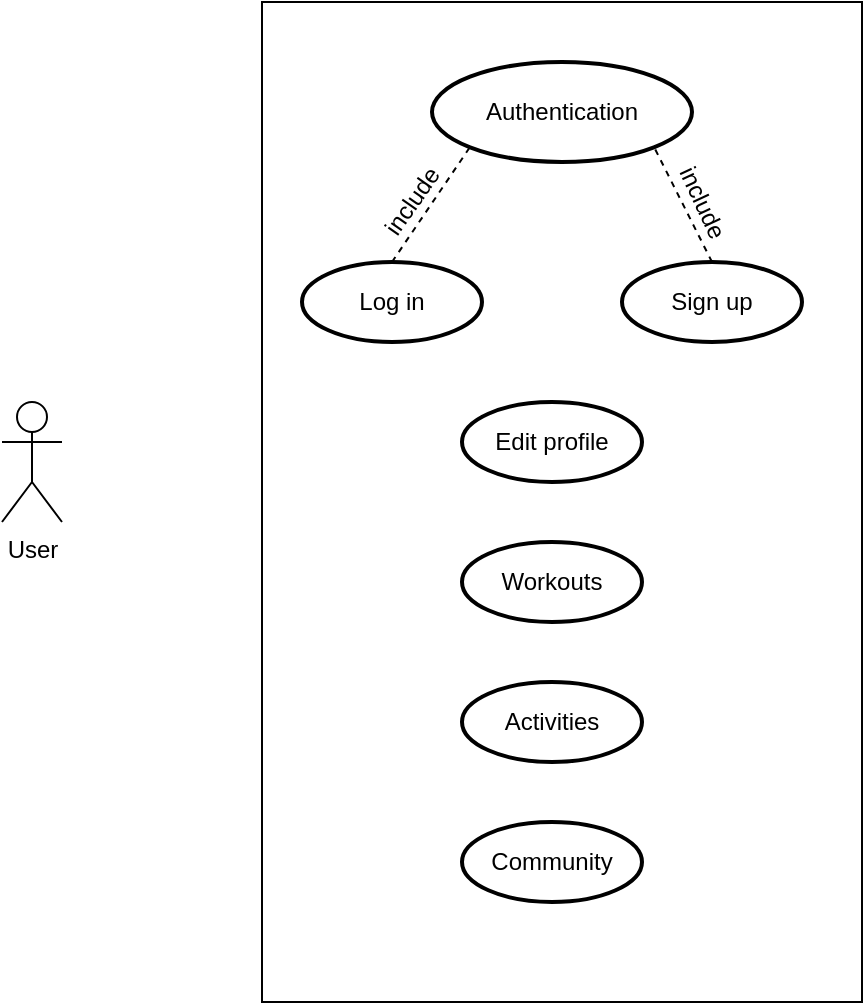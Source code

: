 <mxfile version="14.0.1" type="github">
  <diagram id="X7u0g1ZM7QvqLgqPCPlT" name="Page-1">
    <mxGraphModel dx="786" dy="473" grid="1" gridSize="10" guides="1" tooltips="1" connect="1" arrows="1" fold="1" page="1" pageScale="1" pageWidth="850" pageHeight="1100" math="0" shadow="0">
      <root>
        <mxCell id="0" />
        <mxCell id="1" parent="0" />
        <mxCell id="olIbsoz4N34cVF9OGXnP-1" value="User&lt;br&gt;" style="shape=umlActor;verticalLabelPosition=bottom;verticalAlign=top;html=1;outlineConnect=0;" vertex="1" parent="1">
          <mxGeometry x="100" y="220" width="30" height="60" as="geometry" />
        </mxCell>
        <mxCell id="olIbsoz4N34cVF9OGXnP-3" value="" style="verticalLabelPosition=bottom;verticalAlign=top;html=1;shape=mxgraph.basic.rect;fillColor2=none;strokeWidth=1;size=20;indent=5;direction=south;" vertex="1" parent="1">
          <mxGeometry x="230" y="20" width="300" height="500" as="geometry" />
        </mxCell>
        <mxCell id="olIbsoz4N34cVF9OGXnP-5" value="Authentication" style="strokeWidth=2;html=1;shape=mxgraph.flowchart.start_1;whiteSpace=wrap;" vertex="1" parent="1">
          <mxGeometry x="315" y="50" width="130" height="50" as="geometry" />
        </mxCell>
        <mxCell id="olIbsoz4N34cVF9OGXnP-6" value="Log in" style="strokeWidth=2;html=1;shape=mxgraph.flowchart.start_1;whiteSpace=wrap;" vertex="1" parent="1">
          <mxGeometry x="250" y="150" width="90" height="40" as="geometry" />
        </mxCell>
        <mxCell id="olIbsoz4N34cVF9OGXnP-7" value="Sign up" style="strokeWidth=2;html=1;shape=mxgraph.flowchart.start_1;whiteSpace=wrap;" vertex="1" parent="1">
          <mxGeometry x="410" y="150" width="90" height="40" as="geometry" />
        </mxCell>
        <mxCell id="olIbsoz4N34cVF9OGXnP-9" value="" style="endArrow=none;dashed=1;html=1;exitX=0.5;exitY=0;exitDx=0;exitDy=0;exitPerimeter=0;entryX=0.145;entryY=0.855;entryDx=0;entryDy=0;entryPerimeter=0;" edge="1" parent="1" source="olIbsoz4N34cVF9OGXnP-6" target="olIbsoz4N34cVF9OGXnP-5">
          <mxGeometry width="50" height="50" relative="1" as="geometry">
            <mxPoint x="300" y="140" as="sourcePoint" />
            <mxPoint x="340" y="90" as="targetPoint" />
          </mxGeometry>
        </mxCell>
        <mxCell id="olIbsoz4N34cVF9OGXnP-15" value="" style="endArrow=none;dashed=1;html=1;entryX=0.855;entryY=0.855;entryDx=0;entryDy=0;entryPerimeter=0;" edge="1" parent="1" target="olIbsoz4N34cVF9OGXnP-5">
          <mxGeometry width="50" height="50" relative="1" as="geometry">
            <mxPoint x="455" y="150" as="sourcePoint" />
            <mxPoint x="425" y="90" as="targetPoint" />
          </mxGeometry>
        </mxCell>
        <mxCell id="olIbsoz4N34cVF9OGXnP-16" value="include" style="text;html=1;resizable=0;autosize=1;align=center;verticalAlign=middle;points=[];fillColor=none;strokeColor=none;rounded=0;rotation=305;direction=east;" vertex="1" parent="1">
          <mxGeometry x="280" y="110" width="50" height="20" as="geometry" />
        </mxCell>
        <mxCell id="olIbsoz4N34cVF9OGXnP-18" value="include" style="text;html=1;resizable=0;autosize=1;align=center;verticalAlign=middle;points=[];fillColor=none;strokeColor=none;rounded=0;rotation=65;" vertex="1" parent="1">
          <mxGeometry x="425" y="110" width="50" height="20" as="geometry" />
        </mxCell>
        <mxCell id="olIbsoz4N34cVF9OGXnP-19" value="Community" style="strokeWidth=2;html=1;shape=mxgraph.flowchart.start_1;whiteSpace=wrap;" vertex="1" parent="1">
          <mxGeometry x="330" y="430" width="90" height="40" as="geometry" />
        </mxCell>
        <mxCell id="olIbsoz4N34cVF9OGXnP-20" value="Activities" style="strokeWidth=2;html=1;shape=mxgraph.flowchart.start_1;whiteSpace=wrap;" vertex="1" parent="1">
          <mxGeometry x="330" y="360" width="90" height="40" as="geometry" />
        </mxCell>
        <mxCell id="olIbsoz4N34cVF9OGXnP-21" value="Workouts" style="strokeWidth=2;html=1;shape=mxgraph.flowchart.start_1;whiteSpace=wrap;" vertex="1" parent="1">
          <mxGeometry x="330" y="290" width="90" height="40" as="geometry" />
        </mxCell>
        <mxCell id="olIbsoz4N34cVF9OGXnP-22" value="Edit profile" style="strokeWidth=2;html=1;shape=mxgraph.flowchart.start_1;whiteSpace=wrap;" vertex="1" parent="1">
          <mxGeometry x="330" y="220" width="90" height="40" as="geometry" />
        </mxCell>
      </root>
    </mxGraphModel>
  </diagram>
</mxfile>
